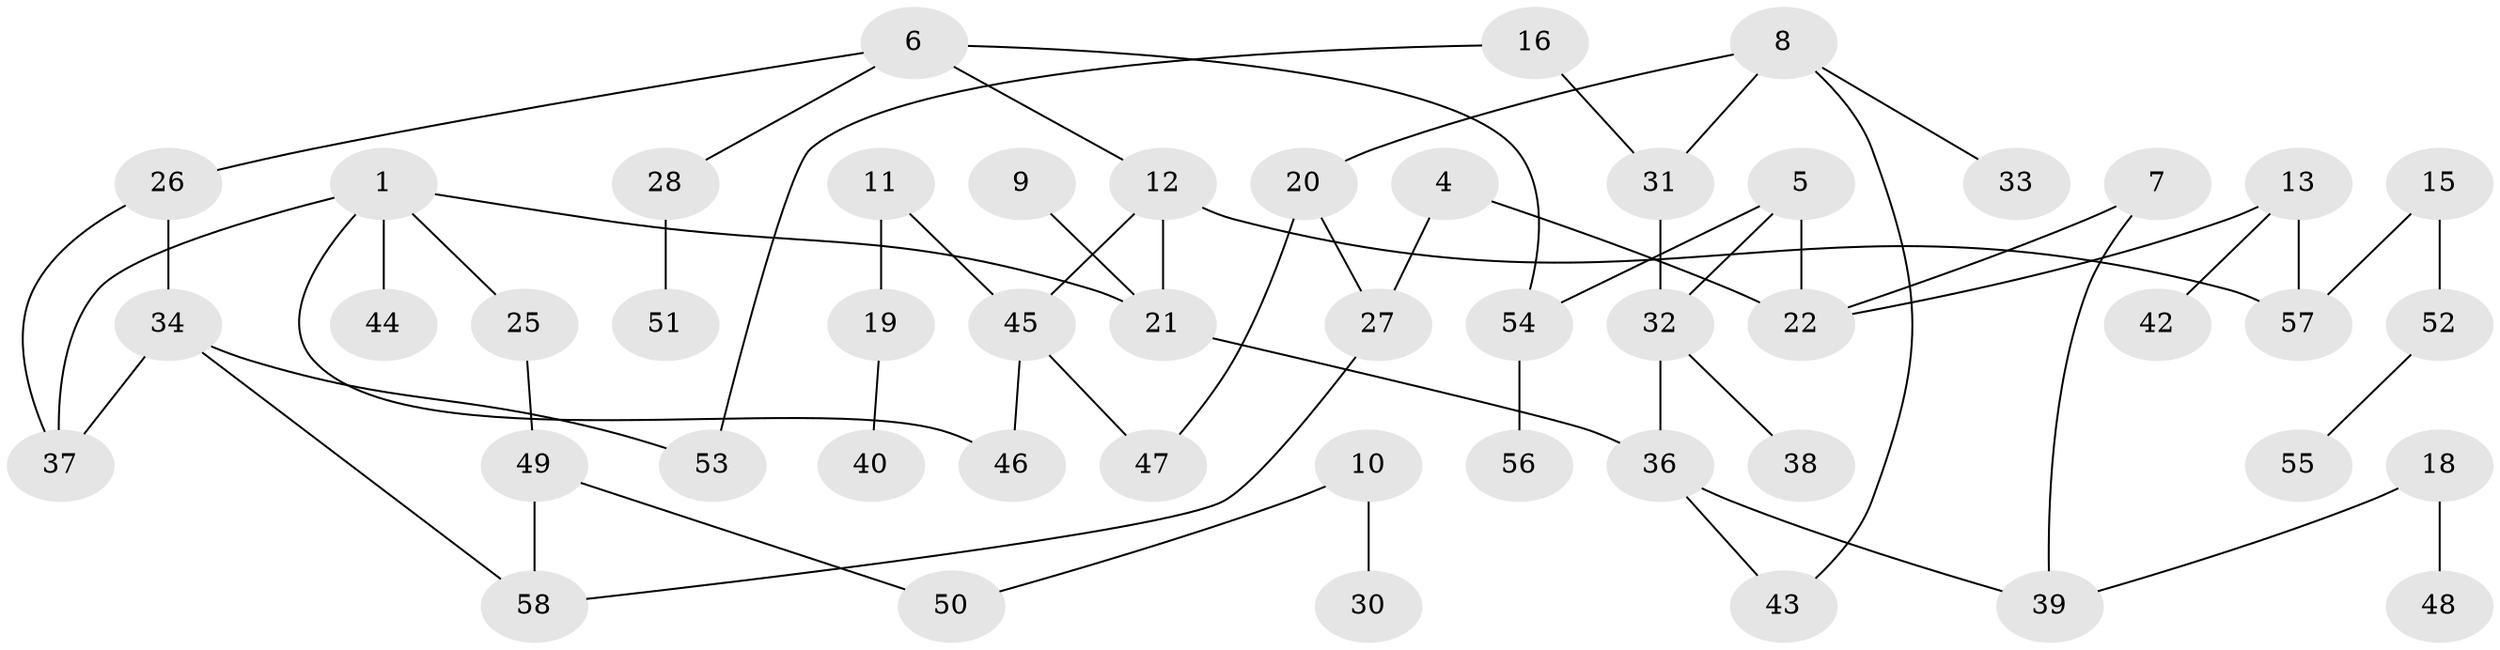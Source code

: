 // original degree distribution, {3: 0.2073170731707317, 0: 0.08536585365853659, 1: 0.3170731707317073, 2: 0.24390243902439024, 4: 0.10975609756097561, 5: 0.036585365853658534}
// Generated by graph-tools (version 1.1) at 2025/47/03/04/25 22:47:56]
// undirected, 49 vertices, 60 edges
graph export_dot {
  node [color=gray90,style=filled];
  1;
  4;
  5;
  6;
  7;
  8;
  9;
  10;
  11;
  12;
  13;
  15;
  16;
  18;
  19;
  20;
  21;
  22;
  25;
  26;
  27;
  28;
  30;
  31;
  32;
  33;
  34;
  36;
  37;
  38;
  39;
  40;
  42;
  43;
  44;
  45;
  46;
  47;
  48;
  49;
  50;
  51;
  52;
  53;
  54;
  55;
  56;
  57;
  58;
  1 -- 21 [weight=1.0];
  1 -- 25 [weight=1.0];
  1 -- 37 [weight=1.0];
  1 -- 44 [weight=1.0];
  1 -- 46 [weight=1.0];
  4 -- 22 [weight=1.0];
  4 -- 27 [weight=1.0];
  5 -- 22 [weight=1.0];
  5 -- 32 [weight=1.0];
  5 -- 54 [weight=1.0];
  6 -- 12 [weight=1.0];
  6 -- 26 [weight=1.0];
  6 -- 28 [weight=1.0];
  6 -- 54 [weight=1.0];
  7 -- 22 [weight=1.0];
  7 -- 39 [weight=1.0];
  8 -- 20 [weight=1.0];
  8 -- 31 [weight=1.0];
  8 -- 33 [weight=1.0];
  8 -- 43 [weight=1.0];
  9 -- 21 [weight=1.0];
  10 -- 30 [weight=1.0];
  10 -- 50 [weight=1.0];
  11 -- 19 [weight=1.0];
  11 -- 45 [weight=1.0];
  12 -- 21 [weight=1.0];
  12 -- 45 [weight=1.0];
  12 -- 57 [weight=1.0];
  13 -- 22 [weight=1.0];
  13 -- 42 [weight=1.0];
  13 -- 57 [weight=1.0];
  15 -- 52 [weight=1.0];
  15 -- 57 [weight=1.0];
  16 -- 31 [weight=1.0];
  16 -- 53 [weight=1.0];
  18 -- 39 [weight=1.0];
  18 -- 48 [weight=1.0];
  19 -- 40 [weight=1.0];
  20 -- 27 [weight=1.0];
  20 -- 47 [weight=1.0];
  21 -- 36 [weight=1.0];
  25 -- 49 [weight=1.0];
  26 -- 34 [weight=1.0];
  26 -- 37 [weight=1.0];
  27 -- 58 [weight=1.0];
  28 -- 51 [weight=1.0];
  31 -- 32 [weight=1.0];
  32 -- 36 [weight=1.0];
  32 -- 38 [weight=1.0];
  34 -- 37 [weight=1.0];
  34 -- 53 [weight=1.0];
  34 -- 58 [weight=1.0];
  36 -- 39 [weight=1.0];
  36 -- 43 [weight=1.0];
  45 -- 46 [weight=1.0];
  45 -- 47 [weight=1.0];
  49 -- 50 [weight=1.0];
  49 -- 58 [weight=1.0];
  52 -- 55 [weight=1.0];
  54 -- 56 [weight=1.0];
}
